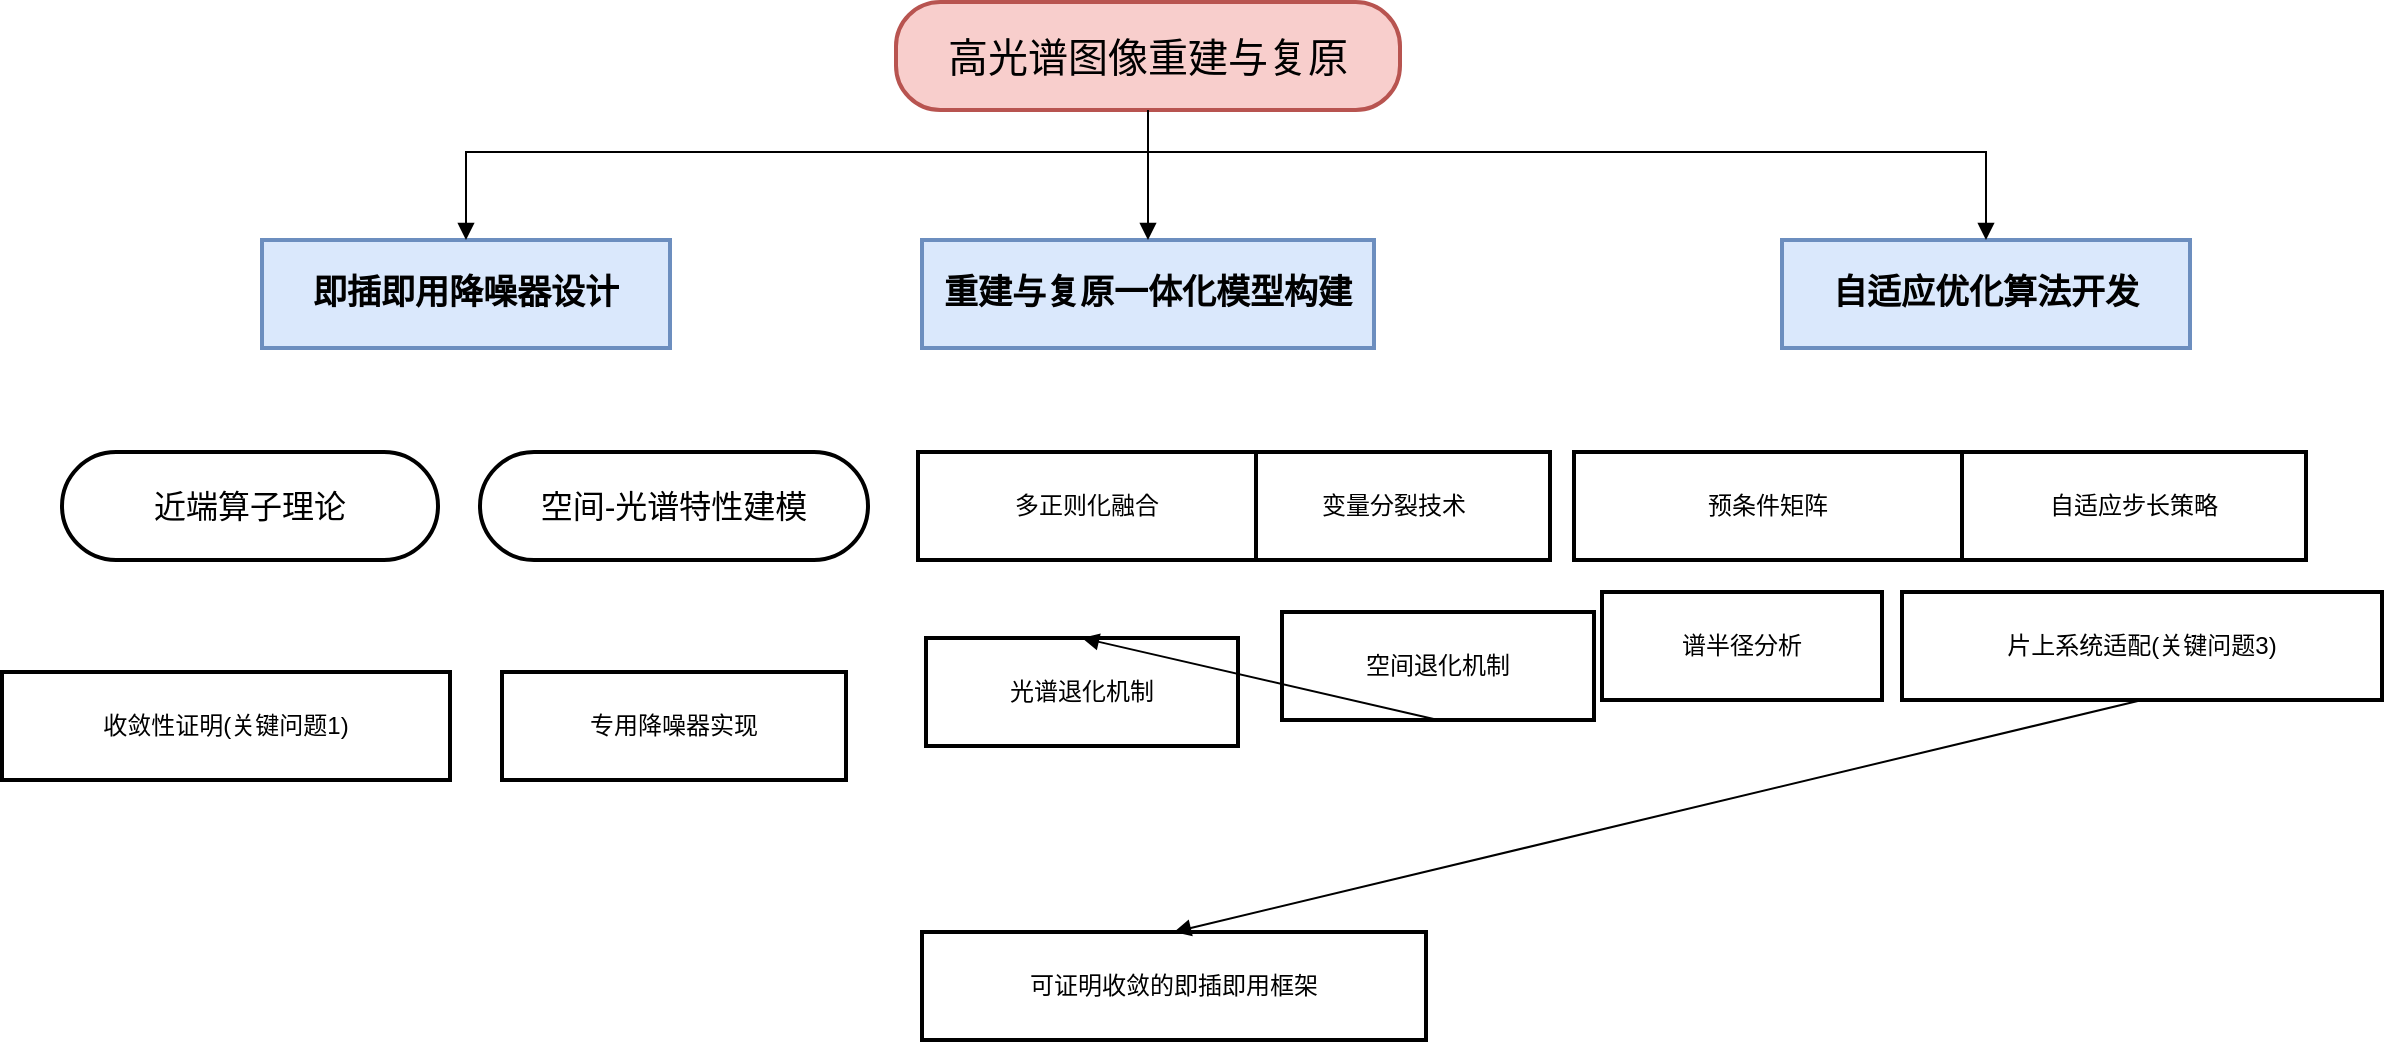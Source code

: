 <mxfile version="26.1.1">
  <diagram name="Page-1" id="oGyAoh9nWwNHiKxHRYFH">
    <mxGraphModel dx="1093" dy="574" grid="1" gridSize="10" guides="1" tooltips="1" connect="1" arrows="1" fold="1" page="1" pageScale="1" pageWidth="850" pageHeight="1100" math="0" shadow="0">
      <root>
        <mxCell id="0" />
        <mxCell id="1" parent="0" />
        <mxCell id="QywLkrfquz30VgyK-Rfi-4" value="高光谱图像重建与复原" style="whiteSpace=wrap;strokeWidth=2;fillColor=#f8cecc;strokeColor=#b85450;rounded=1;arcSize=41;fontSize=20;" vertex="1" parent="1">
          <mxGeometry x="947" y="405" width="252" height="54" as="geometry" />
        </mxCell>
        <mxCell id="QywLkrfquz30VgyK-Rfi-5" value="即插即用降噪器设计" style="whiteSpace=wrap;strokeWidth=2;fillColor=#dae8fc;strokeColor=#6c8ebf;fontSize=17;fontFamily=Comic Sans MS;fontStyle=1;align=center;verticalAlign=middle;" vertex="1" parent="1">
          <mxGeometry x="630" y="524" width="204" height="54" as="geometry" />
        </mxCell>
        <mxCell id="QywLkrfquz30VgyK-Rfi-6" value="重建与复原一体化模型构建" style="whiteSpace=wrap;strokeWidth=2;fontSize=17;fontFamily=Comic Sans MS;fillColor=#dae8fc;strokeColor=#6c8ebf;fontStyle=1;align=center;verticalAlign=middle;" vertex="1" parent="1">
          <mxGeometry x="960" y="524" width="226" height="54" as="geometry" />
        </mxCell>
        <mxCell id="QywLkrfquz30VgyK-Rfi-7" value="自适应优化算法开发" style="whiteSpace=wrap;strokeWidth=2;fontSize=17;fontFamily=Comic Sans MS;fontStyle=1;fillColor=#dae8fc;strokeColor=#6c8ebf;align=center;verticalAlign=middle;" vertex="1" parent="1">
          <mxGeometry x="1390" y="524" width="204" height="54" as="geometry" />
        </mxCell>
        <mxCell id="QywLkrfquz30VgyK-Rfi-8" value="近端算子理论" style="whiteSpace=wrap;strokeWidth=2;glass=0;rounded=1;shadow=0;arcSize=50;fontSize=16;fontFamily=Times New Roman;" vertex="1" parent="1">
          <mxGeometry x="530" y="630" width="188" height="54" as="geometry" />
        </mxCell>
        <mxCell id="QywLkrfquz30VgyK-Rfi-9" value="空间-光谱特性建模" style="whiteSpace=wrap;strokeWidth=2;rounded=1;arcSize=50;fontSize=16;" vertex="1" parent="1">
          <mxGeometry x="739" y="630" width="194" height="54" as="geometry" />
        </mxCell>
        <mxCell id="QywLkrfquz30VgyK-Rfi-10" value="收敛性证明(关键问题1)" style="whiteSpace=wrap;strokeWidth=2;" vertex="1" parent="1">
          <mxGeometry x="500" y="740" width="224" height="54" as="geometry" />
        </mxCell>
        <mxCell id="QywLkrfquz30VgyK-Rfi-11" value="专用降噪器实现" style="whiteSpace=wrap;strokeWidth=2;" vertex="1" parent="1">
          <mxGeometry x="750" y="740" width="172" height="54" as="geometry" />
        </mxCell>
        <mxCell id="QywLkrfquz30VgyK-Rfi-12" value="空间退化机制" style="whiteSpace=wrap;strokeWidth=2;" vertex="1" parent="1">
          <mxGeometry x="1140" y="710" width="156" height="54" as="geometry" />
        </mxCell>
        <mxCell id="QywLkrfquz30VgyK-Rfi-13" value="光谱退化机制" style="whiteSpace=wrap;strokeWidth=2;" vertex="1" parent="1">
          <mxGeometry x="962" y="723" width="156" height="54" as="geometry" />
        </mxCell>
        <mxCell id="QywLkrfquz30VgyK-Rfi-14" value="变量分裂技术" style="whiteSpace=wrap;strokeWidth=2;" vertex="1" parent="1">
          <mxGeometry x="1118" y="630" width="156" height="54" as="geometry" />
        </mxCell>
        <mxCell id="QywLkrfquz30VgyK-Rfi-15" value="多正则化融合" style="whiteSpace=wrap;strokeWidth=2;" vertex="1" parent="1">
          <mxGeometry x="958" y="630" width="169" height="54" as="geometry" />
        </mxCell>
        <mxCell id="QywLkrfquz30VgyK-Rfi-16" value="预条件矩阵" style="whiteSpace=wrap;strokeWidth=2;" vertex="1" parent="1">
          <mxGeometry x="1286" y="630" width="194" height="54" as="geometry" />
        </mxCell>
        <mxCell id="QywLkrfquz30VgyK-Rfi-17" value="谱半径分析" style="whiteSpace=wrap;strokeWidth=2;" vertex="1" parent="1">
          <mxGeometry x="1300" y="700" width="140" height="54" as="geometry" />
        </mxCell>
        <mxCell id="QywLkrfquz30VgyK-Rfi-18" value="自适应步长策略" style="whiteSpace=wrap;strokeWidth=2;" vertex="1" parent="1">
          <mxGeometry x="1480" y="630" width="172" height="54" as="geometry" />
        </mxCell>
        <mxCell id="QywLkrfquz30VgyK-Rfi-19" value="片上系统适配(关键问题3)" style="whiteSpace=wrap;strokeWidth=2;" vertex="1" parent="1">
          <mxGeometry x="1450" y="700" width="240" height="54" as="geometry" />
        </mxCell>
        <mxCell id="QywLkrfquz30VgyK-Rfi-20" value="可证明收敛的即插即用框架" style="whiteSpace=wrap;strokeWidth=2;" vertex="1" parent="1">
          <mxGeometry x="960" y="870" width="252" height="54" as="geometry" />
        </mxCell>
        <mxCell id="QywLkrfquz30VgyK-Rfi-21" value="" style="curved=0;startArrow=none;endArrow=block;entryX=0.5;entryY=0;rounded=0;" edge="1" parent="1" target="QywLkrfquz30VgyK-Rfi-5">
          <mxGeometry relative="1" as="geometry">
            <Array as="points">
              <mxPoint x="732" y="480" />
            </Array>
            <mxPoint x="1084" y="480" as="sourcePoint" />
          </mxGeometry>
        </mxCell>
        <mxCell id="QywLkrfquz30VgyK-Rfi-22" value="" style="curved=1;startArrow=none;endArrow=block;exitX=0.5;exitY=1;entryX=0.5;entryY=0;rounded=0;" edge="1" parent="1" source="QywLkrfquz30VgyK-Rfi-4" target="QywLkrfquz30VgyK-Rfi-6">
          <mxGeometry relative="1" as="geometry">
            <Array as="points" />
          </mxGeometry>
        </mxCell>
        <mxCell id="QywLkrfquz30VgyK-Rfi-23" value="" style="curved=0;startArrow=none;endArrow=block;entryX=0.5;entryY=0;rounded=0;" edge="1" parent="1" target="QywLkrfquz30VgyK-Rfi-7">
          <mxGeometry relative="1" as="geometry">
            <Array as="points">
              <mxPoint x="1492" y="480" />
            </Array>
            <mxPoint x="1084" y="480" as="sourcePoint" />
          </mxGeometry>
        </mxCell>
        <mxCell id="QywLkrfquz30VgyK-Rfi-27" value="" style="curved=1;startArrow=none;endArrow=block;exitX=0.5;exitY=1;entryX=0.5;entryY=0;rounded=0;" edge="1" parent="1" source="QywLkrfquz30VgyK-Rfi-12" target="QywLkrfquz30VgyK-Rfi-13">
          <mxGeometry relative="1" as="geometry">
            <Array as="points" />
          </mxGeometry>
        </mxCell>
        <mxCell id="QywLkrfquz30VgyK-Rfi-35" value="" style="curved=1;startArrow=none;endArrow=block;exitX=0.5;exitY=1;entryX=0.5;entryY=0;rounded=0;" edge="1" parent="1" source="QywLkrfquz30VgyK-Rfi-19" target="QywLkrfquz30VgyK-Rfi-20">
          <mxGeometry relative="1" as="geometry">
            <Array as="points" />
          </mxGeometry>
        </mxCell>
      </root>
    </mxGraphModel>
  </diagram>
</mxfile>
